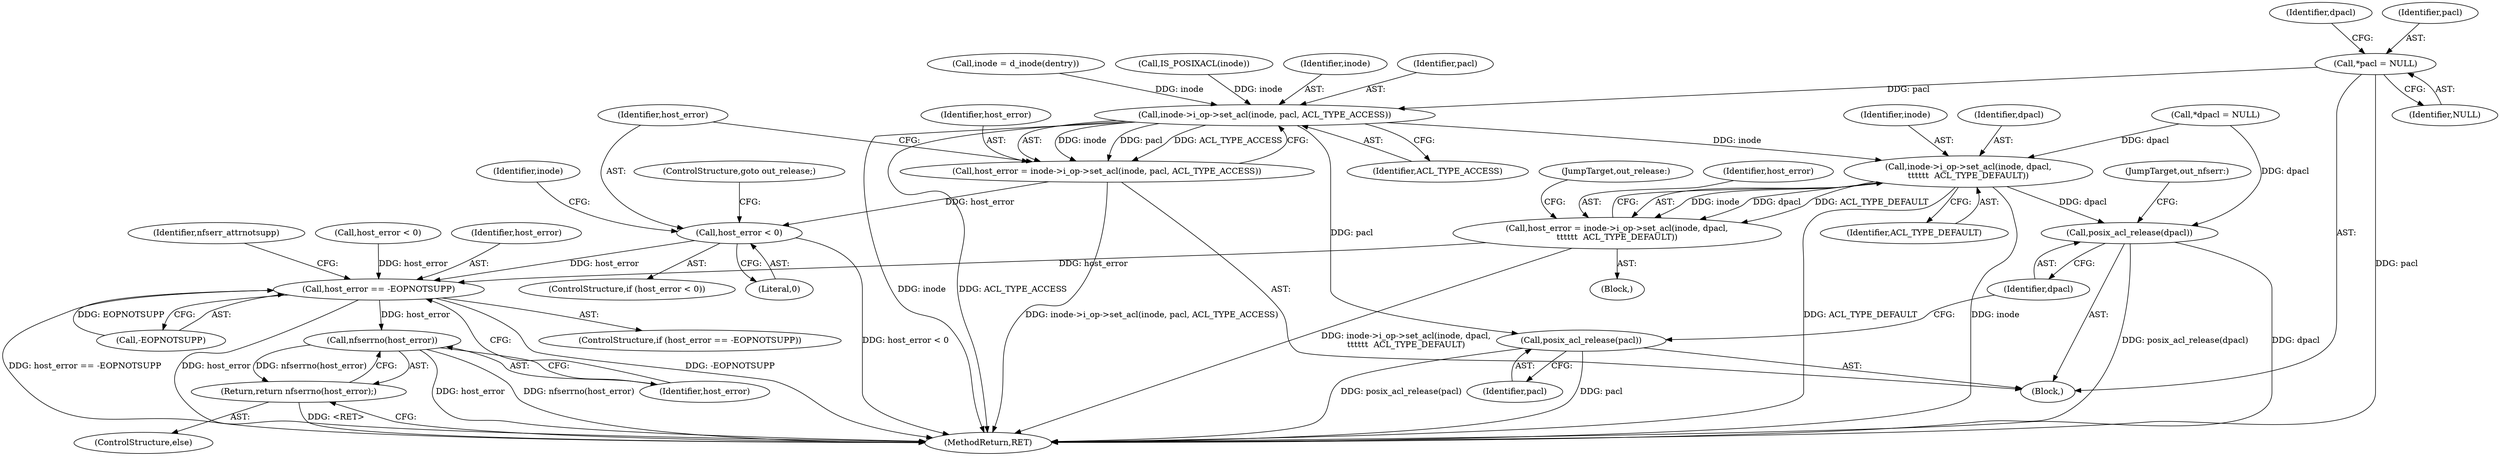 digraph "0_linux_999653786df6954a31044528ac3f7a5dadca08f4_1@pointer" {
"1000111" [label="(Call,*pacl = NULL)"];
"1000186" [label="(Call,inode->i_op->set_acl(inode, pacl, ACL_TYPE_ACCESS))"];
"1000184" [label="(Call,host_error = inode->i_op->set_acl(inode, pacl, ACL_TYPE_ACCESS))"];
"1000191" [label="(Call,host_error < 0)"];
"1000214" [label="(Call,host_error == -EOPNOTSUPP)"];
"1000222" [label="(Call,nfserrno(host_error))"];
"1000221" [label="(Return,return nfserrno(host_error);)"];
"1000203" [label="(Call,inode->i_op->set_acl(inode, dpacl,\n\t\t\t\t\t\t  ACL_TYPE_DEFAULT))"];
"1000201" [label="(Call,host_error = inode->i_op->set_acl(inode, dpacl,\n\t\t\t\t\t\t  ACL_TYPE_DEFAULT))"];
"1000210" [label="(Call,posix_acl_release(dpacl))"];
"1000208" [label="(Call,posix_acl_release(pacl))"];
"1000116" [label="(Identifier,dpacl)"];
"1000189" [label="(Identifier,ACL_TYPE_ACCESS)"];
"1000206" [label="(Identifier,ACL_TYPE_DEFAULT)"];
"1000184" [label="(Call,host_error = inode->i_op->set_acl(inode, pacl, ACL_TYPE_ACCESS))"];
"1000111" [label="(Call,*pacl = NULL)"];
"1000138" [label="(Call,inode = d_inode(dentry))"];
"1000220" [label="(ControlStructure,else)"];
"1000219" [label="(Identifier,nfserr_attrnotsupp)"];
"1000204" [label="(Identifier,inode)"];
"1000151" [label="(Call,IS_POSIXACL(inode))"];
"1000223" [label="(Identifier,host_error)"];
"1000221" [label="(Return,return nfserrno(host_error);)"];
"1000115" [label="(Call,*dpacl = NULL)"];
"1000180" [label="(Call,host_error < 0)"];
"1000194" [label="(ControlStructure,goto out_release;)"];
"1000212" [label="(JumpTarget,out_nfserr:)"];
"1000205" [label="(Identifier,dpacl)"];
"1000213" [label="(ControlStructure,if (host_error == -EOPNOTSUPP))"];
"1000113" [label="(Identifier,NULL)"];
"1000207" [label="(JumpTarget,out_release:)"];
"1000193" [label="(Literal,0)"];
"1000191" [label="(Call,host_error < 0)"];
"1000190" [label="(ControlStructure,if (host_error < 0))"];
"1000186" [label="(Call,inode->i_op->set_acl(inode, pacl, ACL_TYPE_ACCESS))"];
"1000208" [label="(Call,posix_acl_release(pacl))"];
"1000187" [label="(Identifier,inode)"];
"1000211" [label="(Identifier,dpacl)"];
"1000112" [label="(Identifier,pacl)"];
"1000216" [label="(Call,-EOPNOTSUPP)"];
"1000200" [label="(Block,)"];
"1000224" [label="(MethodReturn,RET)"];
"1000198" [label="(Identifier,inode)"];
"1000222" [label="(Call,nfserrno(host_error))"];
"1000192" [label="(Identifier,host_error)"];
"1000210" [label="(Call,posix_acl_release(dpacl))"];
"1000185" [label="(Identifier,host_error)"];
"1000214" [label="(Call,host_error == -EOPNOTSUPP)"];
"1000201" [label="(Call,host_error = inode->i_op->set_acl(inode, dpacl,\n\t\t\t\t\t\t  ACL_TYPE_DEFAULT))"];
"1000203" [label="(Call,inode->i_op->set_acl(inode, dpacl,\n\t\t\t\t\t\t  ACL_TYPE_DEFAULT))"];
"1000209" [label="(Identifier,pacl)"];
"1000202" [label="(Identifier,host_error)"];
"1000215" [label="(Identifier,host_error)"];
"1000105" [label="(Block,)"];
"1000188" [label="(Identifier,pacl)"];
"1000111" -> "1000105"  [label="AST: "];
"1000111" -> "1000113"  [label="CFG: "];
"1000112" -> "1000111"  [label="AST: "];
"1000113" -> "1000111"  [label="AST: "];
"1000116" -> "1000111"  [label="CFG: "];
"1000111" -> "1000224"  [label="DDG: pacl"];
"1000111" -> "1000186"  [label="DDG: pacl"];
"1000186" -> "1000184"  [label="AST: "];
"1000186" -> "1000189"  [label="CFG: "];
"1000187" -> "1000186"  [label="AST: "];
"1000188" -> "1000186"  [label="AST: "];
"1000189" -> "1000186"  [label="AST: "];
"1000184" -> "1000186"  [label="CFG: "];
"1000186" -> "1000224"  [label="DDG: inode"];
"1000186" -> "1000224"  [label="DDG: ACL_TYPE_ACCESS"];
"1000186" -> "1000184"  [label="DDG: inode"];
"1000186" -> "1000184"  [label="DDG: pacl"];
"1000186" -> "1000184"  [label="DDG: ACL_TYPE_ACCESS"];
"1000138" -> "1000186"  [label="DDG: inode"];
"1000151" -> "1000186"  [label="DDG: inode"];
"1000186" -> "1000203"  [label="DDG: inode"];
"1000186" -> "1000208"  [label="DDG: pacl"];
"1000184" -> "1000105"  [label="AST: "];
"1000185" -> "1000184"  [label="AST: "];
"1000192" -> "1000184"  [label="CFG: "];
"1000184" -> "1000224"  [label="DDG: inode->i_op->set_acl(inode, pacl, ACL_TYPE_ACCESS)"];
"1000184" -> "1000191"  [label="DDG: host_error"];
"1000191" -> "1000190"  [label="AST: "];
"1000191" -> "1000193"  [label="CFG: "];
"1000192" -> "1000191"  [label="AST: "];
"1000193" -> "1000191"  [label="AST: "];
"1000194" -> "1000191"  [label="CFG: "];
"1000198" -> "1000191"  [label="CFG: "];
"1000191" -> "1000224"  [label="DDG: host_error < 0"];
"1000191" -> "1000214"  [label="DDG: host_error"];
"1000214" -> "1000213"  [label="AST: "];
"1000214" -> "1000216"  [label="CFG: "];
"1000215" -> "1000214"  [label="AST: "];
"1000216" -> "1000214"  [label="AST: "];
"1000219" -> "1000214"  [label="CFG: "];
"1000223" -> "1000214"  [label="CFG: "];
"1000214" -> "1000224"  [label="DDG: -EOPNOTSUPP"];
"1000214" -> "1000224"  [label="DDG: host_error == -EOPNOTSUPP"];
"1000214" -> "1000224"  [label="DDG: host_error"];
"1000180" -> "1000214"  [label="DDG: host_error"];
"1000201" -> "1000214"  [label="DDG: host_error"];
"1000216" -> "1000214"  [label="DDG: EOPNOTSUPP"];
"1000214" -> "1000222"  [label="DDG: host_error"];
"1000222" -> "1000221"  [label="AST: "];
"1000222" -> "1000223"  [label="CFG: "];
"1000223" -> "1000222"  [label="AST: "];
"1000221" -> "1000222"  [label="CFG: "];
"1000222" -> "1000224"  [label="DDG: host_error"];
"1000222" -> "1000224"  [label="DDG: nfserrno(host_error)"];
"1000222" -> "1000221"  [label="DDG: nfserrno(host_error)"];
"1000221" -> "1000220"  [label="AST: "];
"1000224" -> "1000221"  [label="CFG: "];
"1000221" -> "1000224"  [label="DDG: <RET>"];
"1000203" -> "1000201"  [label="AST: "];
"1000203" -> "1000206"  [label="CFG: "];
"1000204" -> "1000203"  [label="AST: "];
"1000205" -> "1000203"  [label="AST: "];
"1000206" -> "1000203"  [label="AST: "];
"1000201" -> "1000203"  [label="CFG: "];
"1000203" -> "1000224"  [label="DDG: ACL_TYPE_DEFAULT"];
"1000203" -> "1000224"  [label="DDG: inode"];
"1000203" -> "1000201"  [label="DDG: inode"];
"1000203" -> "1000201"  [label="DDG: dpacl"];
"1000203" -> "1000201"  [label="DDG: ACL_TYPE_DEFAULT"];
"1000115" -> "1000203"  [label="DDG: dpacl"];
"1000203" -> "1000210"  [label="DDG: dpacl"];
"1000201" -> "1000200"  [label="AST: "];
"1000202" -> "1000201"  [label="AST: "];
"1000207" -> "1000201"  [label="CFG: "];
"1000201" -> "1000224"  [label="DDG: inode->i_op->set_acl(inode, dpacl,\n\t\t\t\t\t\t  ACL_TYPE_DEFAULT)"];
"1000210" -> "1000105"  [label="AST: "];
"1000210" -> "1000211"  [label="CFG: "];
"1000211" -> "1000210"  [label="AST: "];
"1000212" -> "1000210"  [label="CFG: "];
"1000210" -> "1000224"  [label="DDG: posix_acl_release(dpacl)"];
"1000210" -> "1000224"  [label="DDG: dpacl"];
"1000115" -> "1000210"  [label="DDG: dpacl"];
"1000208" -> "1000105"  [label="AST: "];
"1000208" -> "1000209"  [label="CFG: "];
"1000209" -> "1000208"  [label="AST: "];
"1000211" -> "1000208"  [label="CFG: "];
"1000208" -> "1000224"  [label="DDG: pacl"];
"1000208" -> "1000224"  [label="DDG: posix_acl_release(pacl)"];
}
